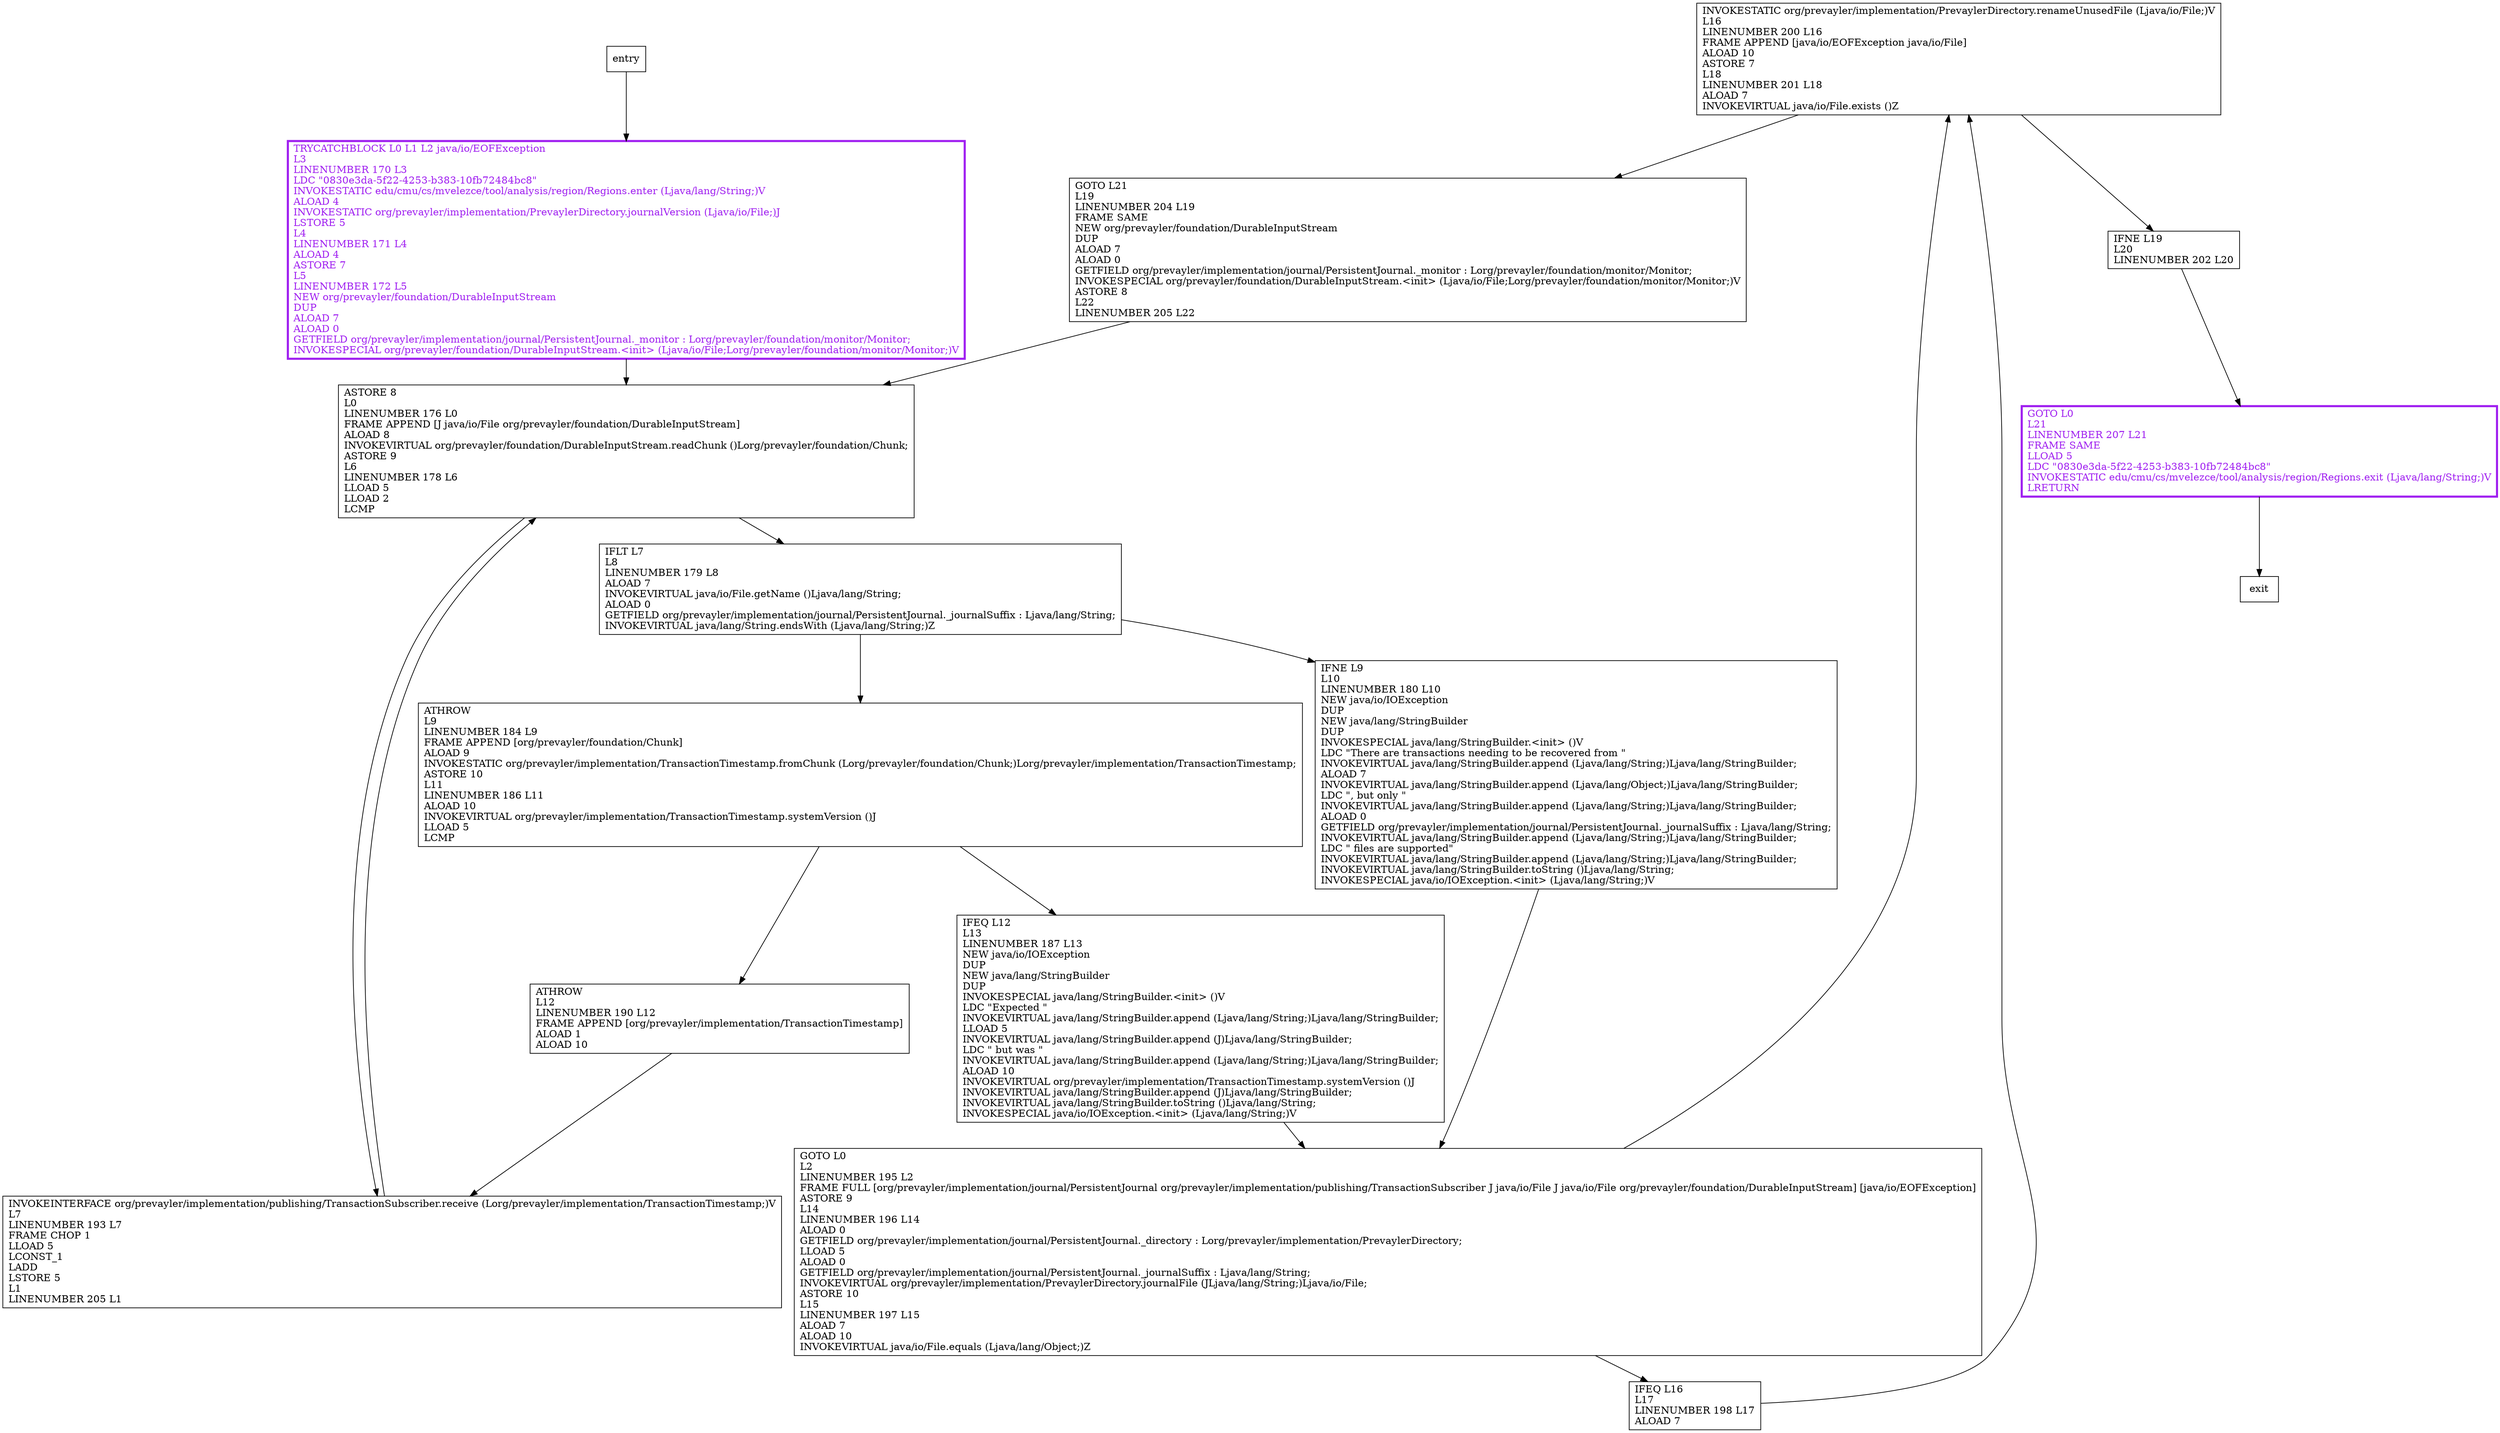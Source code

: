 digraph recoverPendingTransactions {
node [shape=record];
672313607 [label="IFNE L19\lL20\lLINENUMBER 202 L20\l"];
1266534280 [label="INVOKESTATIC org/prevayler/implementation/PrevaylerDirectory.renameUnusedFile (Ljava/io/File;)V\lL16\lLINENUMBER 200 L16\lFRAME APPEND [java/io/EOFException java/io/File]\lALOAD 10\lASTORE 7\lL18\lLINENUMBER 201 L18\lALOAD 7\lINVOKEVIRTUAL java/io/File.exists ()Z\l"];
1828873985 [label="ATHROW\lL12\lLINENUMBER 190 L12\lFRAME APPEND [org/prevayler/implementation/TransactionTimestamp]\lALOAD 1\lALOAD 10\l"];
234250762 [label="GOTO L0\lL21\lLINENUMBER 207 L21\lFRAME SAME\lLLOAD 5\lLDC \"0830e3da-5f22-4253-b383-10fb72484bc8\"\lINVOKESTATIC edu/cmu/cs/mvelezce/tool/analysis/region/Regions.exit (Ljava/lang/String;)V\lLRETURN\l"];
2101153819 [label="IFLT L7\lL8\lLINENUMBER 179 L8\lALOAD 7\lINVOKEVIRTUAL java/io/File.getName ()Ljava/lang/String;\lALOAD 0\lGETFIELD org/prevayler/implementation/journal/PersistentJournal._journalSuffix : Ljava/lang/String;\lINVOKEVIRTUAL java/lang/String.endsWith (Ljava/lang/String;)Z\l"];
51152513 [label="ATHROW\lL9\lLINENUMBER 184 L9\lFRAME APPEND [org/prevayler/foundation/Chunk]\lALOAD 9\lINVOKESTATIC org/prevayler/implementation/TransactionTimestamp.fromChunk (Lorg/prevayler/foundation/Chunk;)Lorg/prevayler/implementation/TransactionTimestamp;\lASTORE 10\lL11\lLINENUMBER 186 L11\lALOAD 10\lINVOKEVIRTUAL org/prevayler/implementation/TransactionTimestamp.systemVersion ()J\lLLOAD 5\lLCMP\l"];
1661210650 [label="IFEQ L16\lL17\lLINENUMBER 198 L17\lALOAD 7\l"];
451460284 [label="TRYCATCHBLOCK L0 L1 L2 java/io/EOFException\lL3\lLINENUMBER 170 L3\lLDC \"0830e3da-5f22-4253-b383-10fb72484bc8\"\lINVOKESTATIC edu/cmu/cs/mvelezce/tool/analysis/region/Regions.enter (Ljava/lang/String;)V\lALOAD 4\lINVOKESTATIC org/prevayler/implementation/PrevaylerDirectory.journalVersion (Ljava/io/File;)J\lLSTORE 5\lL4\lLINENUMBER 171 L4\lALOAD 4\lASTORE 7\lL5\lLINENUMBER 172 L5\lNEW org/prevayler/foundation/DurableInputStream\lDUP\lALOAD 7\lALOAD 0\lGETFIELD org/prevayler/implementation/journal/PersistentJournal._monitor : Lorg/prevayler/foundation/monitor/Monitor;\lINVOKESPECIAL org/prevayler/foundation/DurableInputStream.\<init\> (Ljava/io/File;Lorg/prevayler/foundation/monitor/Monitor;)V\l"];
1826334428 [label="INVOKEINTERFACE org/prevayler/implementation/publishing/TransactionSubscriber.receive (Lorg/prevayler/implementation/TransactionTimestamp;)V\lL7\lLINENUMBER 193 L7\lFRAME CHOP 1\lLLOAD 5\lLCONST_1\lLADD\lLSTORE 5\lL1\lLINENUMBER 205 L1\l"];
1366342900 [label="GOTO L21\lL19\lLINENUMBER 204 L19\lFRAME SAME\lNEW org/prevayler/foundation/DurableInputStream\lDUP\lALOAD 7\lALOAD 0\lGETFIELD org/prevayler/implementation/journal/PersistentJournal._monitor : Lorg/prevayler/foundation/monitor/Monitor;\lINVOKESPECIAL org/prevayler/foundation/DurableInputStream.\<init\> (Ljava/io/File;Lorg/prevayler/foundation/monitor/Monitor;)V\lASTORE 8\lL22\lLINENUMBER 205 L22\l"];
892965953 [label="GOTO L0\lL2\lLINENUMBER 195 L2\lFRAME FULL [org/prevayler/implementation/journal/PersistentJournal org/prevayler/implementation/publishing/TransactionSubscriber J java/io/File J java/io/File org/prevayler/foundation/DurableInputStream] [java/io/EOFException]\lASTORE 9\lL14\lLINENUMBER 196 L14\lALOAD 0\lGETFIELD org/prevayler/implementation/journal/PersistentJournal._directory : Lorg/prevayler/implementation/PrevaylerDirectory;\lLLOAD 5\lALOAD 0\lGETFIELD org/prevayler/implementation/journal/PersistentJournal._journalSuffix : Ljava/lang/String;\lINVOKEVIRTUAL org/prevayler/implementation/PrevaylerDirectory.journalFile (JLjava/lang/String;)Ljava/io/File;\lASTORE 10\lL15\lLINENUMBER 197 L15\lALOAD 7\lALOAD 10\lINVOKEVIRTUAL java/io/File.equals (Ljava/lang/Object;)Z\l"];
2024415090 [label="IFEQ L12\lL13\lLINENUMBER 187 L13\lNEW java/io/IOException\lDUP\lNEW java/lang/StringBuilder\lDUP\lINVOKESPECIAL java/lang/StringBuilder.\<init\> ()V\lLDC \"Expected \"\lINVOKEVIRTUAL java/lang/StringBuilder.append (Ljava/lang/String;)Ljava/lang/StringBuilder;\lLLOAD 5\lINVOKEVIRTUAL java/lang/StringBuilder.append (J)Ljava/lang/StringBuilder;\lLDC \" but was \"\lINVOKEVIRTUAL java/lang/StringBuilder.append (Ljava/lang/String;)Ljava/lang/StringBuilder;\lALOAD 10\lINVOKEVIRTUAL org/prevayler/implementation/TransactionTimestamp.systemVersion ()J\lINVOKEVIRTUAL java/lang/StringBuilder.append (J)Ljava/lang/StringBuilder;\lINVOKEVIRTUAL java/lang/StringBuilder.toString ()Ljava/lang/String;\lINVOKESPECIAL java/io/IOException.\<init\> (Ljava/lang/String;)V\l"];
1558103808 [label="IFNE L9\lL10\lLINENUMBER 180 L10\lNEW java/io/IOException\lDUP\lNEW java/lang/StringBuilder\lDUP\lINVOKESPECIAL java/lang/StringBuilder.\<init\> ()V\lLDC \"There are transactions needing to be recovered from \"\lINVOKEVIRTUAL java/lang/StringBuilder.append (Ljava/lang/String;)Ljava/lang/StringBuilder;\lALOAD 7\lINVOKEVIRTUAL java/lang/StringBuilder.append (Ljava/lang/Object;)Ljava/lang/StringBuilder;\lLDC \", but only \"\lINVOKEVIRTUAL java/lang/StringBuilder.append (Ljava/lang/String;)Ljava/lang/StringBuilder;\lALOAD 0\lGETFIELD org/prevayler/implementation/journal/PersistentJournal._journalSuffix : Ljava/lang/String;\lINVOKEVIRTUAL java/lang/StringBuilder.append (Ljava/lang/String;)Ljava/lang/StringBuilder;\lLDC \" files are supported\"\lINVOKEVIRTUAL java/lang/StringBuilder.append (Ljava/lang/String;)Ljava/lang/StringBuilder;\lINVOKEVIRTUAL java/lang/StringBuilder.toString ()Ljava/lang/String;\lINVOKESPECIAL java/io/IOException.\<init\> (Ljava/lang/String;)V\l"];
527804008 [label="ASTORE 8\lL0\lLINENUMBER 176 L0\lFRAME APPEND [J java/io/File org/prevayler/foundation/DurableInputStream]\lALOAD 8\lINVOKEVIRTUAL org/prevayler/foundation/DurableInputStream.readChunk ()Lorg/prevayler/foundation/Chunk;\lASTORE 9\lL6\lLINENUMBER 178 L6\lLLOAD 5\lLLOAD 2\lLCMP\l"];
entry;
exit;
672313607 -> 234250762;
1266534280 -> 672313607;
1266534280 -> 1366342900;
1828873985 -> 1826334428;
234250762 -> exit;
2101153819 -> 51152513;
2101153819 -> 1558103808;
51152513 -> 1828873985;
51152513 -> 2024415090;
1661210650 -> 1266534280;
entry -> 451460284;
451460284 -> 527804008;
1826334428 -> 527804008;
1366342900 -> 527804008;
892965953 -> 1266534280;
892965953 -> 1661210650;
2024415090 -> 892965953;
1558103808 -> 892965953;
527804008 -> 1826334428;
527804008 -> 2101153819;
451460284[fontcolor="purple", penwidth=3, color="purple"];
234250762[fontcolor="purple", penwidth=3, color="purple"];
}
